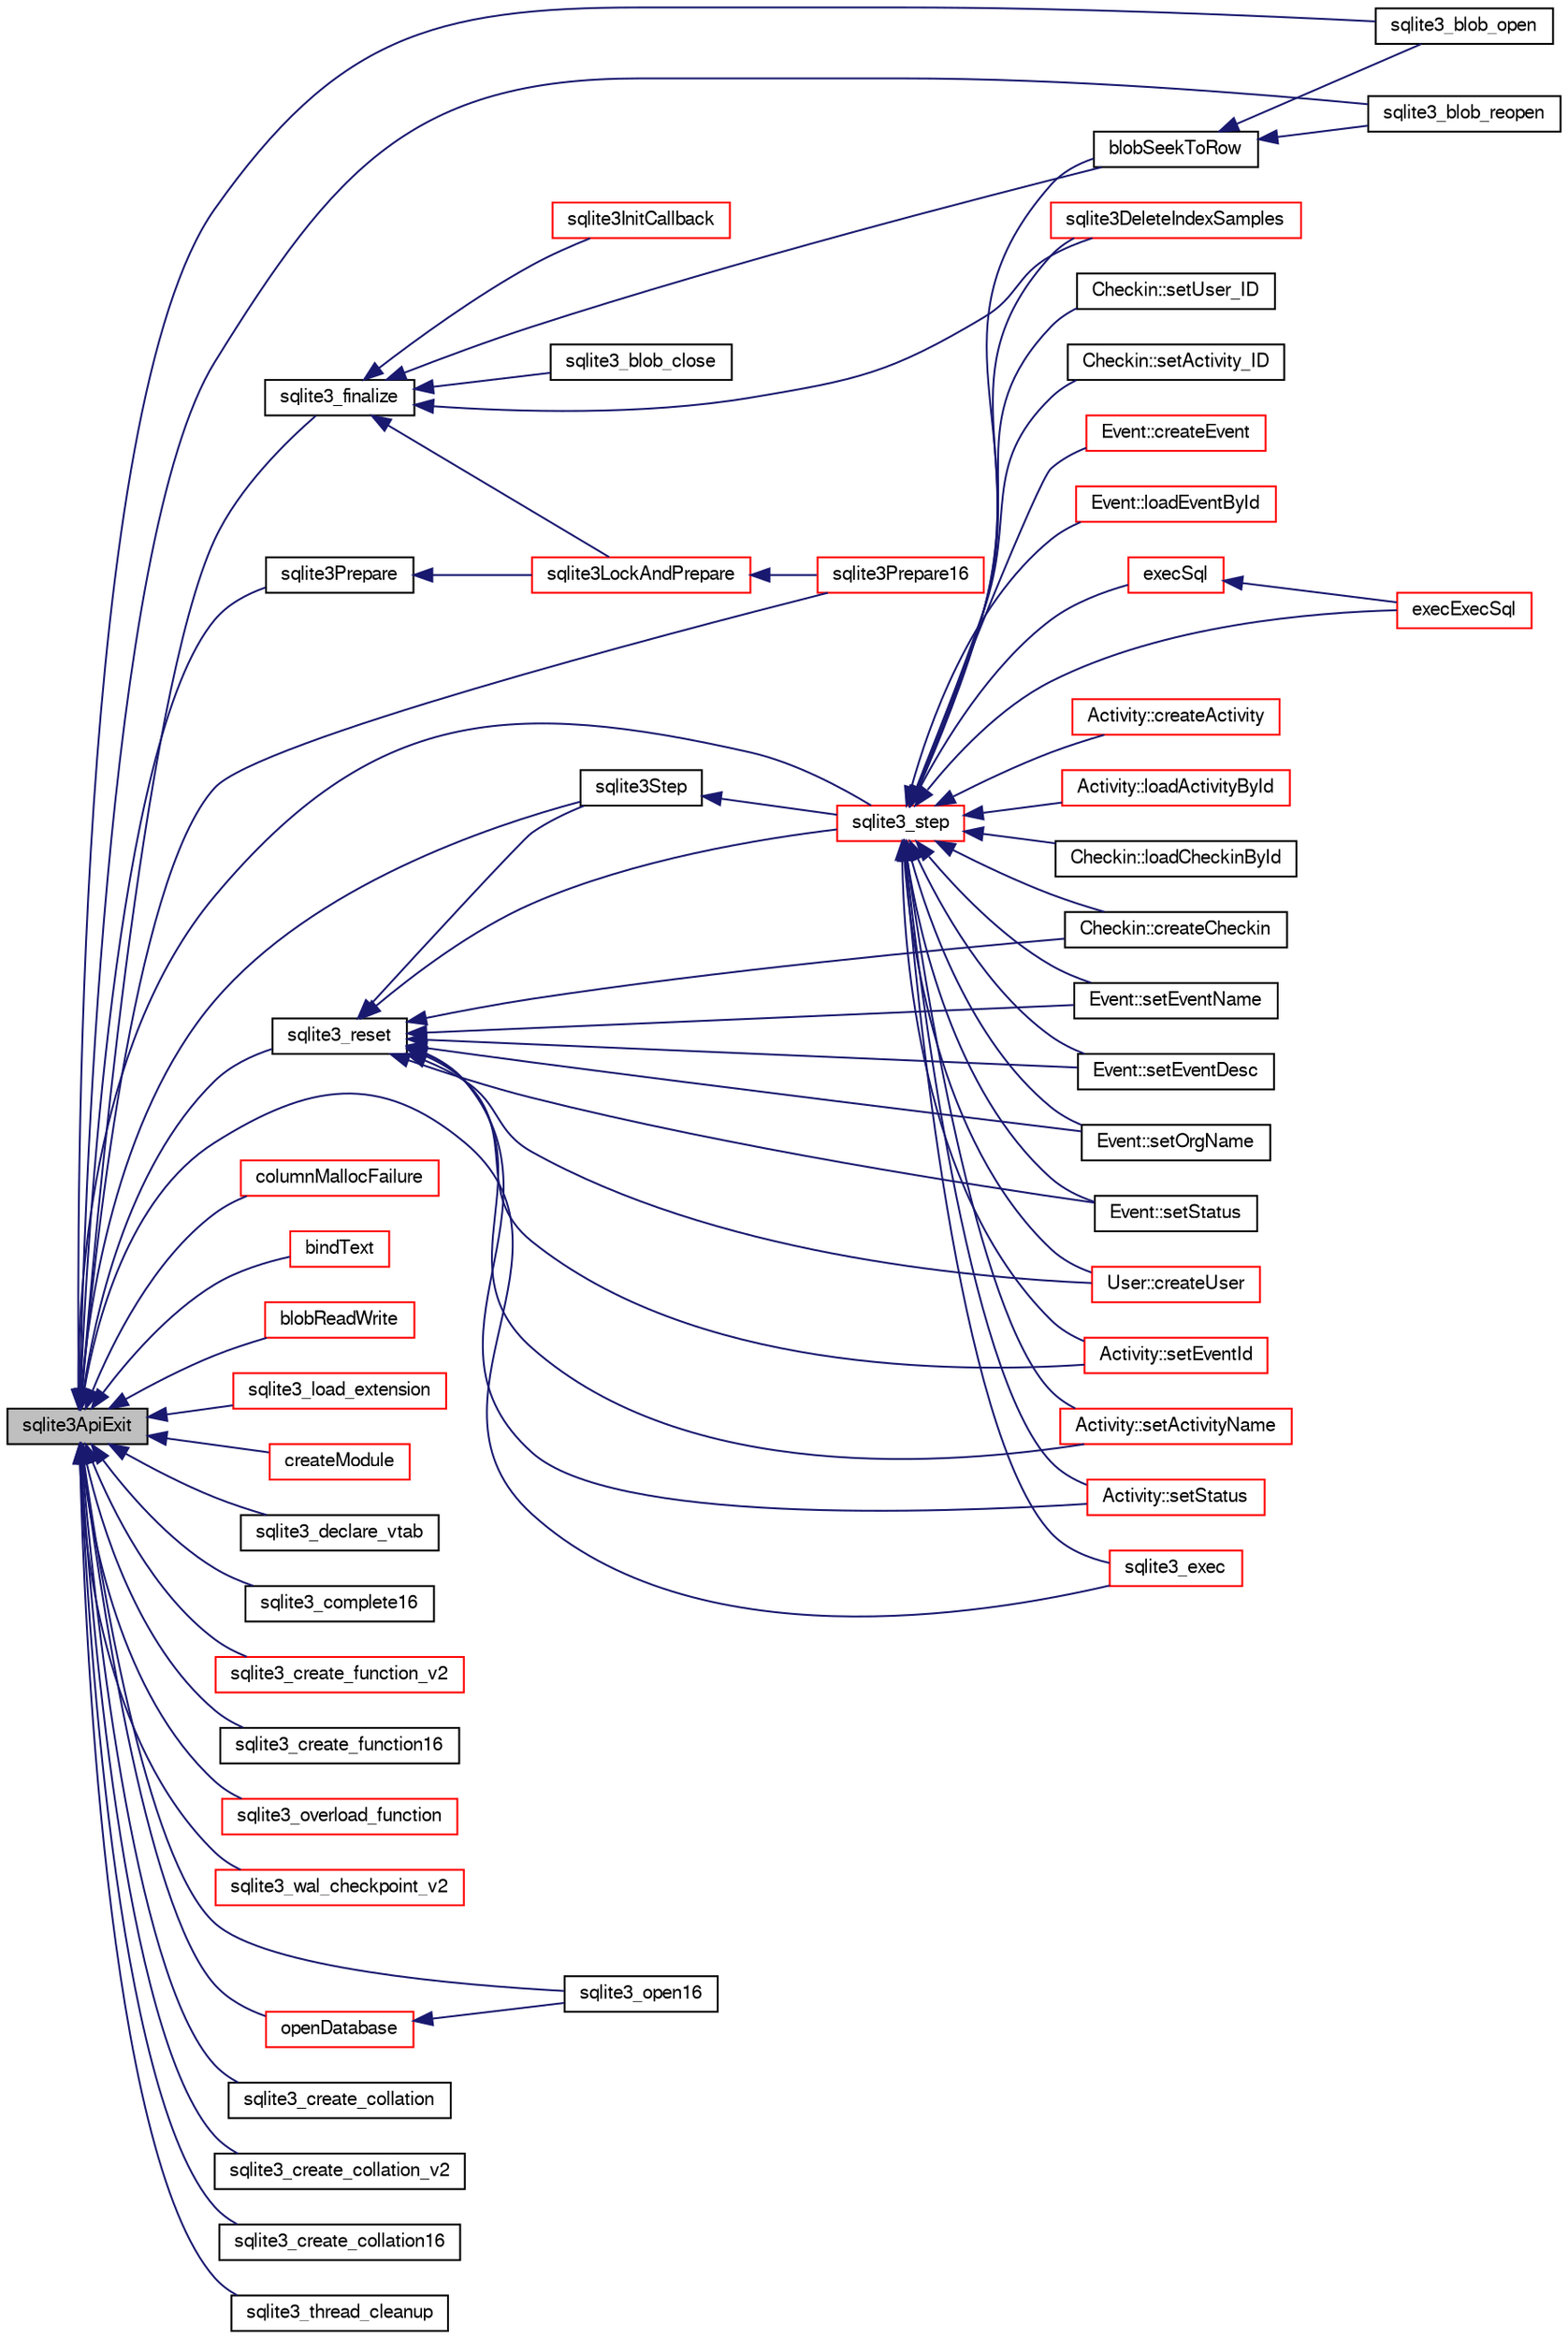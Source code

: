 digraph "sqlite3ApiExit"
{
  edge [fontname="FreeSans",fontsize="10",labelfontname="FreeSans",labelfontsize="10"];
  node [fontname="FreeSans",fontsize="10",shape=record];
  rankdir="LR";
  Node418496 [label="sqlite3ApiExit",height=0.2,width=0.4,color="black", fillcolor="grey75", style="filled", fontcolor="black"];
  Node418496 -> Node418497 [dir="back",color="midnightblue",fontsize="10",style="solid",fontname="FreeSans"];
  Node418497 [label="sqlite3_finalize",height=0.2,width=0.4,color="black", fillcolor="white", style="filled",URL="$sqlite3_8h.html#a801195c0f771d40bb4be1e40f3b88945"];
  Node418497 -> Node418498 [dir="back",color="midnightblue",fontsize="10",style="solid",fontname="FreeSans"];
  Node418498 [label="blobSeekToRow",height=0.2,width=0.4,color="black", fillcolor="white", style="filled",URL="$sqlite3_8c.html#afff57e13332b98c8a44a7cebe38962ab"];
  Node418498 -> Node418499 [dir="back",color="midnightblue",fontsize="10",style="solid",fontname="FreeSans"];
  Node418499 [label="sqlite3_blob_open",height=0.2,width=0.4,color="black", fillcolor="white", style="filled",URL="$sqlite3_8h.html#adb8ad839a5bdd62a43785132bc7dd518"];
  Node418498 -> Node418500 [dir="back",color="midnightblue",fontsize="10",style="solid",fontname="FreeSans"];
  Node418500 [label="sqlite3_blob_reopen",height=0.2,width=0.4,color="black", fillcolor="white", style="filled",URL="$sqlite3_8h.html#abc77c24fdc0150138490359a94360f7e"];
  Node418497 -> Node418501 [dir="back",color="midnightblue",fontsize="10",style="solid",fontname="FreeSans"];
  Node418501 [label="sqlite3_blob_close",height=0.2,width=0.4,color="black", fillcolor="white", style="filled",URL="$sqlite3_8h.html#a8885ae884821e14e1e4501183c5833d6"];
  Node418497 -> Node418502 [dir="back",color="midnightblue",fontsize="10",style="solid",fontname="FreeSans"];
  Node418502 [label="sqlite3DeleteIndexSamples",height=0.2,width=0.4,color="red", fillcolor="white", style="filled",URL="$sqlite3_8c.html#aaeda0302fbf61397ec009f65bed047ef"];
  Node418497 -> Node418692 [dir="back",color="midnightblue",fontsize="10",style="solid",fontname="FreeSans"];
  Node418692 [label="sqlite3InitCallback",height=0.2,width=0.4,color="red", fillcolor="white", style="filled",URL="$sqlite3_8c.html#a5183ff3c8b5311c7332250013ee018b3"];
  Node418497 -> Node418689 [dir="back",color="midnightblue",fontsize="10",style="solid",fontname="FreeSans"];
  Node418689 [label="sqlite3LockAndPrepare",height=0.2,width=0.4,color="red", fillcolor="white", style="filled",URL="$sqlite3_8c.html#a5db1ec5589aa2b02c6d979211a8789bd"];
  Node418689 -> Node418694 [dir="back",color="midnightblue",fontsize="10",style="solid",fontname="FreeSans"];
  Node418694 [label="sqlite3Prepare16",height=0.2,width=0.4,color="red", fillcolor="white", style="filled",URL="$sqlite3_8c.html#a5842e6724b91885125f83c438da1f15b"];
  Node418496 -> Node418725 [dir="back",color="midnightblue",fontsize="10",style="solid",fontname="FreeSans"];
  Node418725 [label="sqlite3_reset",height=0.2,width=0.4,color="black", fillcolor="white", style="filled",URL="$sqlite3_8h.html#a758efebc2e95694959ab0e74b397984c"];
  Node418725 -> Node418512 [dir="back",color="midnightblue",fontsize="10",style="solid",fontname="FreeSans"];
  Node418512 [label="Activity::setEventId",height=0.2,width=0.4,color="red", fillcolor="white", style="filled",URL="$classActivity.html#adb1d0fd0d08f473e068f0a4086bfa9ca"];
  Node418725 -> Node418513 [dir="back",color="midnightblue",fontsize="10",style="solid",fontname="FreeSans"];
  Node418513 [label="Activity::setActivityName",height=0.2,width=0.4,color="red", fillcolor="white", style="filled",URL="$classActivity.html#a62dc3737b33915a36086f9dd26d16a81"];
  Node418725 -> Node418514 [dir="back",color="midnightblue",fontsize="10",style="solid",fontname="FreeSans"];
  Node418514 [label="Activity::setStatus",height=0.2,width=0.4,color="red", fillcolor="white", style="filled",URL="$classActivity.html#af618135a7738f4d2a7ee147a8ef912ea"];
  Node418725 -> Node418515 [dir="back",color="midnightblue",fontsize="10",style="solid",fontname="FreeSans"];
  Node418515 [label="Checkin::createCheckin",height=0.2,width=0.4,color="black", fillcolor="white", style="filled",URL="$classCheckin.html#a4e40acdf7fff0e607f6de4f24f3a163c"];
  Node418725 -> Node418521 [dir="back",color="midnightblue",fontsize="10",style="solid",fontname="FreeSans"];
  Node418521 [label="Event::setEventName",height=0.2,width=0.4,color="black", fillcolor="white", style="filled",URL="$classEvent.html#a10596b6ca077df05184e30d62b08729d"];
  Node418725 -> Node418522 [dir="back",color="midnightblue",fontsize="10",style="solid",fontname="FreeSans"];
  Node418522 [label="Event::setEventDesc",height=0.2,width=0.4,color="black", fillcolor="white", style="filled",URL="$classEvent.html#ae36b8377dcae792f1c5c4726024c981b"];
  Node418725 -> Node418523 [dir="back",color="midnightblue",fontsize="10",style="solid",fontname="FreeSans"];
  Node418523 [label="Event::setOrgName",height=0.2,width=0.4,color="black", fillcolor="white", style="filled",URL="$classEvent.html#a19aac0f776bd764563a54977656cf680"];
  Node418725 -> Node418524 [dir="back",color="midnightblue",fontsize="10",style="solid",fontname="FreeSans"];
  Node418524 [label="Event::setStatus",height=0.2,width=0.4,color="black", fillcolor="white", style="filled",URL="$classEvent.html#ab0a6b9285af0f4172eb841e2b80f8972"];
  Node418725 -> Node418505 [dir="back",color="midnightblue",fontsize="10",style="solid",fontname="FreeSans"];
  Node418505 [label="sqlite3Step",height=0.2,width=0.4,color="black", fillcolor="white", style="filled",URL="$sqlite3_8c.html#a3f2872e873e2758a4beedad1d5113554"];
  Node418505 -> Node418506 [dir="back",color="midnightblue",fontsize="10",style="solid",fontname="FreeSans"];
  Node418506 [label="sqlite3_step",height=0.2,width=0.4,color="red", fillcolor="white", style="filled",URL="$sqlite3_8h.html#ac1e491ce36b7471eb28387f7d3c74334"];
  Node418506 -> Node418507 [dir="back",color="midnightblue",fontsize="10",style="solid",fontname="FreeSans"];
  Node418507 [label="Activity::createActivity",height=0.2,width=0.4,color="red", fillcolor="white", style="filled",URL="$classActivity.html#a813cc5e52c14ab49b39014c134e3425b"];
  Node418506 -> Node418510 [dir="back",color="midnightblue",fontsize="10",style="solid",fontname="FreeSans"];
  Node418510 [label="Activity::loadActivityById",height=0.2,width=0.4,color="red", fillcolor="white", style="filled",URL="$classActivity.html#abe4ffb4f08a47212ebf9013259d9e7fd"];
  Node418506 -> Node418512 [dir="back",color="midnightblue",fontsize="10",style="solid",fontname="FreeSans"];
  Node418506 -> Node418513 [dir="back",color="midnightblue",fontsize="10",style="solid",fontname="FreeSans"];
  Node418506 -> Node418514 [dir="back",color="midnightblue",fontsize="10",style="solid",fontname="FreeSans"];
  Node418506 -> Node418515 [dir="back",color="midnightblue",fontsize="10",style="solid",fontname="FreeSans"];
  Node418506 -> Node418516 [dir="back",color="midnightblue",fontsize="10",style="solid",fontname="FreeSans"];
  Node418516 [label="Checkin::loadCheckinById",height=0.2,width=0.4,color="black", fillcolor="white", style="filled",URL="$classCheckin.html#a3461f70ea6c68475225f2a07f78a21e0"];
  Node418506 -> Node418517 [dir="back",color="midnightblue",fontsize="10",style="solid",fontname="FreeSans"];
  Node418517 [label="Checkin::setUser_ID",height=0.2,width=0.4,color="black", fillcolor="white", style="filled",URL="$classCheckin.html#a76ab640f4f912876dbebf183db5359c6"];
  Node418506 -> Node418518 [dir="back",color="midnightblue",fontsize="10",style="solid",fontname="FreeSans"];
  Node418518 [label="Checkin::setActivity_ID",height=0.2,width=0.4,color="black", fillcolor="white", style="filled",URL="$classCheckin.html#ab2ff3ec2604ec73a42af25874a00b232"];
  Node418506 -> Node418519 [dir="back",color="midnightblue",fontsize="10",style="solid",fontname="FreeSans"];
  Node418519 [label="Event::createEvent",height=0.2,width=0.4,color="red", fillcolor="white", style="filled",URL="$classEvent.html#a77adb9f4a46ffb32c2d931f0691f5903"];
  Node418506 -> Node418520 [dir="back",color="midnightblue",fontsize="10",style="solid",fontname="FreeSans"];
  Node418520 [label="Event::loadEventById",height=0.2,width=0.4,color="red", fillcolor="white", style="filled",URL="$classEvent.html#afa66cea33f722dbeecb69cc98fdea055"];
  Node418506 -> Node418521 [dir="back",color="midnightblue",fontsize="10",style="solid",fontname="FreeSans"];
  Node418506 -> Node418522 [dir="back",color="midnightblue",fontsize="10",style="solid",fontname="FreeSans"];
  Node418506 -> Node418523 [dir="back",color="midnightblue",fontsize="10",style="solid",fontname="FreeSans"];
  Node418506 -> Node418524 [dir="back",color="midnightblue",fontsize="10",style="solid",fontname="FreeSans"];
  Node418506 -> Node418498 [dir="back",color="midnightblue",fontsize="10",style="solid",fontname="FreeSans"];
  Node418506 -> Node418502 [dir="back",color="midnightblue",fontsize="10",style="solid",fontname="FreeSans"];
  Node418506 -> Node418525 [dir="back",color="midnightblue",fontsize="10",style="solid",fontname="FreeSans"];
  Node418525 [label="sqlite3_exec",height=0.2,width=0.4,color="red", fillcolor="white", style="filled",URL="$sqlite3_8h.html#a97487ec8150e0bcc8fa392ab8f0e24db"];
  Node418506 -> Node418628 [dir="back",color="midnightblue",fontsize="10",style="solid",fontname="FreeSans"];
  Node418628 [label="execSql",height=0.2,width=0.4,color="red", fillcolor="white", style="filled",URL="$sqlite3_8c.html#a7d16651b98a110662f4c265eff0246cb"];
  Node418628 -> Node418629 [dir="back",color="midnightblue",fontsize="10",style="solid",fontname="FreeSans"];
  Node418629 [label="execExecSql",height=0.2,width=0.4,color="red", fillcolor="white", style="filled",URL="$sqlite3_8c.html#ac1be09a6c047f21133d16378d301e0d4"];
  Node418506 -> Node418629 [dir="back",color="midnightblue",fontsize="10",style="solid",fontname="FreeSans"];
  Node418506 -> Node418631 [dir="back",color="midnightblue",fontsize="10",style="solid",fontname="FreeSans"];
  Node418631 [label="User::createUser",height=0.2,width=0.4,color="red", fillcolor="white", style="filled",URL="$classUser.html#a22ed673939e8cc0a136130b809bba513"];
  Node418725 -> Node418506 [dir="back",color="midnightblue",fontsize="10",style="solid",fontname="FreeSans"];
  Node418725 -> Node418631 [dir="back",color="midnightblue",fontsize="10",style="solid",fontname="FreeSans"];
  Node418496 -> Node418505 [dir="back",color="midnightblue",fontsize="10",style="solid",fontname="FreeSans"];
  Node418496 -> Node418506 [dir="back",color="midnightblue",fontsize="10",style="solid",fontname="FreeSans"];
  Node418496 -> Node418758 [dir="back",color="midnightblue",fontsize="10",style="solid",fontname="FreeSans"];
  Node418758 [label="columnMallocFailure",height=0.2,width=0.4,color="red", fillcolor="white", style="filled",URL="$sqlite3_8c.html#a63052778ce6eb1802597a006922a4044"];
  Node418496 -> Node418769 [dir="back",color="midnightblue",fontsize="10",style="solid",fontname="FreeSans"];
  Node418769 [label="bindText",height=0.2,width=0.4,color="red", fillcolor="white", style="filled",URL="$sqlite3_8c.html#acdec2c68ea6b14a08bcfea9cfd32b2f2"];
  Node418496 -> Node418499 [dir="back",color="midnightblue",fontsize="10",style="solid",fontname="FreeSans"];
  Node418496 -> Node418721 [dir="back",color="midnightblue",fontsize="10",style="solid",fontname="FreeSans"];
  Node418721 [label="blobReadWrite",height=0.2,width=0.4,color="red", fillcolor="white", style="filled",URL="$sqlite3_8c.html#a6c1d57e4337ee1b8655215c06dea4046"];
  Node418496 -> Node418500 [dir="back",color="midnightblue",fontsize="10",style="solid",fontname="FreeSans"];
  Node418496 -> Node418525 [dir="back",color="midnightblue",fontsize="10",style="solid",fontname="FreeSans"];
  Node418496 -> Node418776 [dir="back",color="midnightblue",fontsize="10",style="solid",fontname="FreeSans"];
  Node418776 [label="sqlite3_load_extension",height=0.2,width=0.4,color="red", fillcolor="white", style="filled",URL="$sqlite3_8h.html#a9ddf80e7265851b2d79e85aa1f4087b2"];
  Node418496 -> Node418688 [dir="back",color="midnightblue",fontsize="10",style="solid",fontname="FreeSans"];
  Node418688 [label="sqlite3Prepare",height=0.2,width=0.4,color="black", fillcolor="white", style="filled",URL="$sqlite3_8c.html#acb25890858d0bf4b12eb7aae569f0c7b"];
  Node418688 -> Node418689 [dir="back",color="midnightblue",fontsize="10",style="solid",fontname="FreeSans"];
  Node418496 -> Node418694 [dir="back",color="midnightblue",fontsize="10",style="solid",fontname="FreeSans"];
  Node418496 -> Node418985 [dir="back",color="midnightblue",fontsize="10",style="solid",fontname="FreeSans"];
  Node418985 [label="createModule",height=0.2,width=0.4,color="red", fillcolor="white", style="filled",URL="$sqlite3_8c.html#a77134e0947164db4ca98b4b516bfdf6b"];
  Node418496 -> Node418697 [dir="back",color="midnightblue",fontsize="10",style="solid",fontname="FreeSans"];
  Node418697 [label="sqlite3_declare_vtab",height=0.2,width=0.4,color="black", fillcolor="white", style="filled",URL="$sqlite3_8h.html#a65393c41da76ae1470a7c7f4b4aca600"];
  Node418496 -> Node419244 [dir="back",color="midnightblue",fontsize="10",style="solid",fontname="FreeSans"];
  Node419244 [label="sqlite3_complete16",height=0.2,width=0.4,color="black", fillcolor="white", style="filled",URL="$sqlite3_8h.html#a3260341c2ef82787acca48414a1d03a1"];
  Node418496 -> Node419037 [dir="back",color="midnightblue",fontsize="10",style="solid",fontname="FreeSans"];
  Node419037 [label="sqlite3_create_function_v2",height=0.2,width=0.4,color="red", fillcolor="white", style="filled",URL="$sqlite3_8h.html#aea30a470c3e6fcd38c0399fd348ce7c2"];
  Node418496 -> Node419039 [dir="back",color="midnightblue",fontsize="10",style="solid",fontname="FreeSans"];
  Node419039 [label="sqlite3_create_function16",height=0.2,width=0.4,color="black", fillcolor="white", style="filled",URL="$sqlite3_8h.html#a8751bf4e2e9dbc53f2df8c00a53b3ace"];
  Node418496 -> Node419040 [dir="back",color="midnightblue",fontsize="10",style="solid",fontname="FreeSans"];
  Node419040 [label="sqlite3_overload_function",height=0.2,width=0.4,color="red", fillcolor="white", style="filled",URL="$sqlite3_8h.html#a03692933621e0b16a4a02e1e426cf318"];
  Node418496 -> Node419042 [dir="back",color="midnightblue",fontsize="10",style="solid",fontname="FreeSans"];
  Node419042 [label="sqlite3_wal_checkpoint_v2",height=0.2,width=0.4,color="red", fillcolor="white", style="filled",URL="$sqlite3_8h.html#a074441ba2d0426a8684cc2d379e74163"];
  Node418496 -> Node418732 [dir="back",color="midnightblue",fontsize="10",style="solid",fontname="FreeSans"];
  Node418732 [label="openDatabase",height=0.2,width=0.4,color="red", fillcolor="white", style="filled",URL="$sqlite3_8c.html#a6a9c3bc3a64234e863413f41db473758"];
  Node418732 -> Node418735 [dir="back",color="midnightblue",fontsize="10",style="solid",fontname="FreeSans"];
  Node418735 [label="sqlite3_open16",height=0.2,width=0.4,color="black", fillcolor="white", style="filled",URL="$sqlite3_8h.html#adbc401bb96713f32e553db32f6f3ca33"];
  Node418496 -> Node418735 [dir="back",color="midnightblue",fontsize="10",style="solid",fontname="FreeSans"];
  Node418496 -> Node418982 [dir="back",color="midnightblue",fontsize="10",style="solid",fontname="FreeSans"];
  Node418982 [label="sqlite3_create_collation",height=0.2,width=0.4,color="black", fillcolor="white", style="filled",URL="$sqlite3_8h.html#ae16a68d17915d0f18ab05ee246f54d0d"];
  Node418496 -> Node418983 [dir="back",color="midnightblue",fontsize="10",style="solid",fontname="FreeSans"];
  Node418983 [label="sqlite3_create_collation_v2",height=0.2,width=0.4,color="black", fillcolor="white", style="filled",URL="$sqlite3_8h.html#acf133d2ce646b13fd95ca84940e34102"];
  Node418496 -> Node418984 [dir="back",color="midnightblue",fontsize="10",style="solid",fontname="FreeSans"];
  Node418984 [label="sqlite3_create_collation16",height=0.2,width=0.4,color="black", fillcolor="white", style="filled",URL="$sqlite3_8h.html#a445eeb90caf851d2c8e329142a5ee906"];
  Node418496 -> Node418626 [dir="back",color="midnightblue",fontsize="10",style="solid",fontname="FreeSans"];
  Node418626 [label="sqlite3_thread_cleanup",height=0.2,width=0.4,color="black", fillcolor="white", style="filled",URL="$sqlite3_8h.html#a34980c829db84f02e1a1599063469f06"];
}

